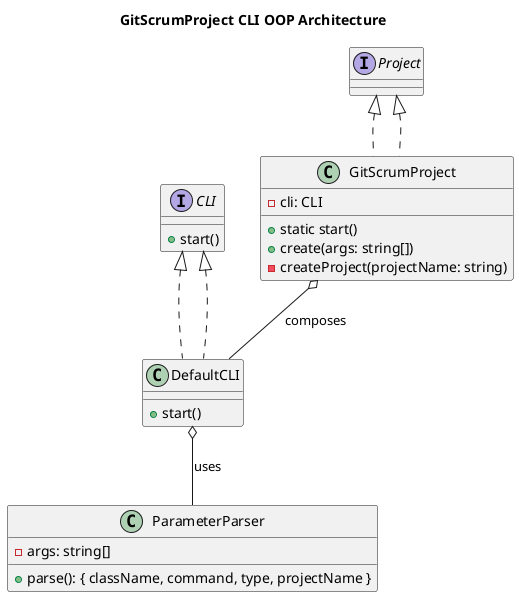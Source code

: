 @startuml
title GitScrumProject CLI OOP Architecture


interface CLI {
  +start()
}

class DefaultCLI implements CLI {
  +start()
}

class ParameterParser {
  -args: string[]
  +parse(): { className, command, type, projectName }
}

class GitScrumProject implements Project {
  -cli: CLI
  +static start()
  +create(args: string[])
  -createProject(projectName: string)
}

GitScrumProject o-- DefaultCLI : composes
DefaultCLI o-- ParameterParser : uses

CLI <|.. DefaultCLI
Project <|.. GitScrumProject

@enduml
